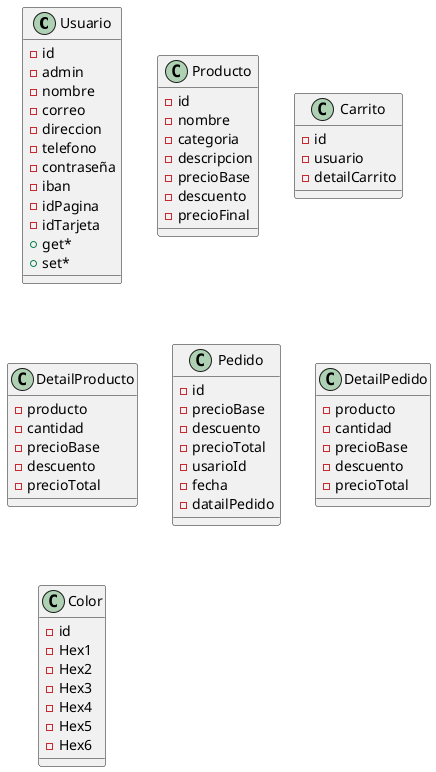 @startuml

class Usuario{
    -id
    -admin
    -nombre
    -correo
    -direccion
    -telefono
    -contraseña
    -iban
    -idPagina
    -idTarjeta
    +get*
    +set*
}

class Producto{
   -id
   -nombre
   -categoria
   -descripcion
   -precioBase
   -descuento
   -precioFinal
}

class Carrito{
    -id
    -usuario
    -detailCarrito
}

class DetailProducto{
    -producto
    -cantidad
    -precioBase
    -descuento
    -precioTotal
}

class Pedido{
    -id
    -precioBase
    -descuento
    -precioTotal
    -usarioId
    -fecha
    -datailPedido
}

class DetailPedido{
    -producto
    -cantidad
    -precioBase
    -descuento
    -precioTotal
}

class Color {
    -id
    -Hex1
    -Hex2
    -Hex3
    -Hex4
    -Hex5
    -Hex6
}

@enduml

class Tarjeta {
    -id
    -material
    -idColor
}